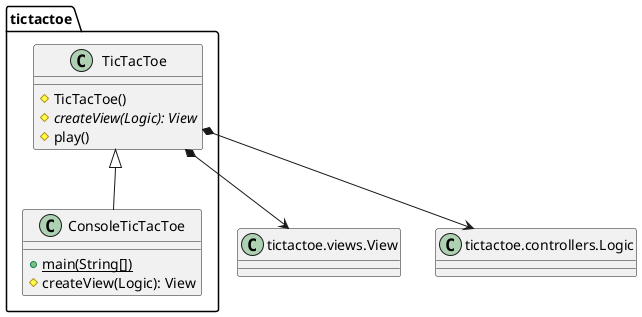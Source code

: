 @startuml paqueteTicTacToe
class View as "tictactoe.views.View" {}
class Logic as "tictactoe.controllers.Logic" {}

class tictactoe.TicTacToe{
  # TicTacToe()
  # {abstract} createView(Logic): View
  # play()
}
tictactoe.TicTacToe *-down-> View
tictactoe.TicTacToe *-down-> Logic

class tictactoe.ConsoleTicTacToe{
  + {static} main(String[])
  # createView(Logic): View
}
tictactoe.TicTacToe <|-down- tictactoe.ConsoleTicTacToe

@enduml

@startuml paqueteTicTacToeViews
enum Error as "tictactoe.types.Error" {}
class Console as "usantatecla.utils.Console" {}

class tictactoe.views.ErrorView{
  + {static} MESSAGES: String[]
  # error: Error
  + ErrorView(Error)
}
tictactoe.views.ErrorView *-down-> Error

enum tictactoe.views.Message{
  + TITTLE
  + NUMBER_PLAYERS
  + SEPARATOR
  + VERTICAL_LINE_LEFT
  + VERTICAL_LINE_CENTERED
  + VERTICAL_LINE_RIGHT
  + ENTER_COORDINATE_TO_PUT
  + ENTER_COORDINATE_TO_REMOVE
  + COORDINATE_TO_PUT
  + COORDINATE_TO_REMOVE
  + COORDINATE_TO_MOVE
  + PLAYER_WIN
  + RESUME
  - message: String
  - Message(String)
  + getMessage(): String
  + write()
  + writeln()
  + toString(): String
}

tictactoe.views.Message .down.> Console

abstract class tictactoe.views.View {
  + interact()
  # {abstract} start()
  # {abstract} play()
  # {abstract} isResumed(): boolean
}

@enduml

@startuml paqueteTicTacToeViewsConsole
abstract class View as "tictactoe.views.\nView" {}
class Coordinate as "tictactoe.models.\nCoordinate" {}
class Error as "tictactoe.types.\nError" {}
class Token as "tictactoe.types.\nToken" {}
class Message as "tictactoe.views.\nMessage" {}
class ErrorView as "tictactoe.views.\nErrorView" {}
class Logic as "tictactoe.controllers.\nLogic" {}
class Console as "usantatecla.utils.\nConsole" {}
class YesNoDialog as "usantatecla.utils.\nYesNoDialog" {}
class LimitedIntDialog as "usantatecla.utils.\nLimitedIntDialog" {}

class tictactoe.views.console.ConsoleView{
  + ConsoleView(Logic)
  # start()
  # play()
  # isResumed(): boolean
}
tictactoe.views.console.ConsoleView *-up-|> View
tictactoe.views.console.ConsoleView *-down-> tictactoe.views.console.StartView
tictactoe.views.console.ConsoleView *-down-> tictactoe.views.console.PlayView
tictactoe.views.console.ConsoleView *-down-> tictactoe.views.console.ResumeView

class tictactoe.views.console.SubView {
  # logic: Logic
  ~ SubView(Logic)
}
tictactoe.views.console.SubView *-down-> Logic

class tictactoe.views.console.StartView {
  ~ StartView(Logic)
  ~ interact(): void
}
tictactoe.views.console.StartView -up-|> tictactoe.views.console.SubView
tictactoe.views.console.StartView .down.> tictactoe.views.console.GameView
tictactoe.views.console.StartView .down.> Message
tictactoe.views.console.StartView .down.> LimitedIntDialog

class tictactoe.views.console.PlayView {
  ~ PlayView(Logic)
  ~ interact()
  - put()
  - move()
}
tictactoe.views.console.PlayView -up-|> tictactoe.views.console.SubView
tictactoe.views.console.PlayView .down.> tictactoe.views.console.GameView
tictactoe.views.console.PlayView .down.> tictactoe.views.console.TokenView
tictactoe.views.console.PlayView .down.> tictactoe.views.console.CoordinateView
tictactoe.views.console.PlayView .down.> tictactoe.views.console.ErrorView
tictactoe.views.console.PlayView .down.> Coordinate
tictactoe.views.console.PlayView .down.> Message
tictactoe.views.console.PlayView .down.> Error

class  tictactoe.views.console.ResumeView {
  + ResumeView(Logic)
  ~ interact(): boolean
}
tictactoe.views.console.ResumeView -up-|> tictactoe.views.console.SubView
tictactoe.views.console.ResumeView .down.> Message
tictactoe.views.console.ResumeView .down.> YesNoDialog

class tictactoe.views.console.CoordinateView {
  + read(String): Coordinate
}
tictactoe.views.console.CoordinateView .down.> tictactoe.views.console.ErrorView
tictactoe.views.console.CoordinateView .down.> Console
tictactoe.views.console.CoordinateView .down.> Error
tictactoe.views.console.CoordinateView .down.> Coordinate

class tictactoe.views.console.ErrorView {
  ~ ErrorView(Error)
  ~ writeln()
}
tictactoe.views.console.ErrorView .down.> Error
tictactoe.views.console.ErrorView .down.> Console
ErrorView <|-down- tictactoe.views.console.ErrorView

class tictactoe.views.console.GameView {
  ~ GameView(Logic)
  ~ write()
}
tictactoe.views.console.GameView *-down-> Logic
tictactoe.views.console.GameView .down.> tictactoe.views.console.TokenView
tictactoe.views.console.GameView .down.> Coordinate
tictactoe.views.console.GameView .down.> Message

class tictactoe.views.console.TokenView {
  + {static} SYMBOLS: char[]
  ~ TokenView(Token)
  ~ write()
}
tictactoe.views.console.StartView *-down-> Token
tictactoe.views.console.StartView .down.> Console

@enduml

@startuml paqueteTicTacToeViewsGraphics

abstract class View as "usantatecla.views.\nView"

class tictactoe.views.graphics.GraphicsView {
  + GraphicsView(Logic)
  # start()
  # play()
  # isResumed(): boolean
}
tictactoe.views.graphics.GraphicsView -up-|> View

@enduml

@startuml paqueteTicTacToeModels
class ClosedInterval as "usantatecla.utils.\nClosedInterval" {}
class ConcreteCoordinate as "usantatecla.utils.\nConcreteCoordinate" {}
class Direction as "usantatecla.utils.\nDirection" {}
class Error as "tictactoe.types.Error" {}

class  tictactoe.models.Board{
+ Board()
~ reset()
~ getToken(Coordinate): Token
~ boolean isCompleted()
~ put(Coordinate, Token)
~ move(Coordinate, Coordinate)
- remove(Coordinate)
~ isOccupied(Coordinate, Token): boolean
~ isEmpty(Coordinate): boolean
~ isTicTacToe(Token): boolean
- getCoordinates(Token): List<Coordinate>
}

tictactoe.models.Board *-down-> "*" tictactoe.models.Token
tictactoe.models.Board .down.> tictactoe.models.Coordinate
tictactoe.models.Board .down.> Direction

class  tictactoe.models.Coordinate{
- {static} NULL_COORDINATE: Coordinate
+ {static} DIMENSION: int
- {static} LIMITS: ClosedInterval
+ Coordinate()
+ Coordinate(int, int)
+ isNull(): boolean
+ isValid(): Error
+ getDirection(Coordinate): Direction
- inInverseDiagonal(): boolean
+ random()
+ equals(Object): boolean
}
ConcreteCoordinate <|-down- tictactoe.models.Coordinate
tictactoe.models.Coordinate .down.> Error
tictactoe.models.Coordinate .down.> Direction
tictactoe.models.Coordinate .down.> ClosedInterval

class  tictactoe.models.Game{
+ Game()
+ reset()
+ setUsers(int)
+ isBoardComplete(): boolean
+ isUser(): boolean
+ put(Coordinate): Error
+ move(Coordinate, Coordinate): Error
+ next(Error)
+ isTicTacToe(): boolean
+ getToken(Coordinate): Token
+ getToken(): Token
+ getMaxPlayers(): int
}
tictactoe.models.Game *-down-> tictactoe.models.Board
tictactoe.models.Game *-down-> tictactoe.models.Turn
tictactoe.models.Game .down.> tictactoe.models.Coordinate
tictactoe.models.Game .down.> Error

class  tictactoe.models.Player{
~ Player(Token, Board)
~ put(Coordinate): Error
~ move(Coordinate, Coordinate): Error
~ getToken(): Token
}
tictactoe.models.Player *-down-> tictactoe.models.Token
tictactoe.models.Player *-down-> tictactoe.models.Board
tictactoe.models.Player .down.> tictactoe.models.Coordinate
tictactoe.models.Player .down.> Error

enum  tictactoe.models.Token{
+ X
+ O
+ NULL
+ isNull(): boolean
+ {static} get(int): Token
}

tictactoe.models.Token .down.> ClosedInterval

class  tictactoe.models.Turn{
+ {static} NUM_PLAYERS: int
- active: int
- users: int
~ Turn(Board)
~ setUsers(int)
~ next()
~ isUser(): boolean
~ put(Coordinate): Error
~ getPlayer(): Player
~ move(Coordinate, Coordinate): Error
~ getToken(): Token
}

tictactoe.models.Turn *-down-> "*" tictactoe.models.Player
tictactoe.models.Turn *-down-> tictactoe.models.Board
tictactoe.models.Turn .down.-> tictactoe.models.Token
tictactoe.models.Turn .down.-> tictactoe.models.Coordinate
tictactoe.models.Turn .down.-> Error
@enduml

@startuml paqueteTypes

enum  tictactoe.types.Error{
+ NOT_EMPTY
+ NOT_OWNER
+ SAME_COORDINATES
+ NOT_VALID
+ NULL_ERROR
+ isNull(): boolean
}
@enduml

@startuml paqueteTicTacToeControllers
class Game as "tictactoe.models.\nGame" {}
class Coordinate as "tictactoe.models.\nCoordinate" {}
class Error as "tictactoe.types.\nError" {}
class Token as "tictactoe.models.\nToken" {}

class  tictactoe.controllers.Controller{
~ Controller(Game)
+ getToken(Coordinate): Token
}
tictactoe.controllers.Controller *-down-> Game

class  tictactoe.controllers.PlayController{
+ PlayController(Game)
+ isBoardComplete(): boolean
+ isTicTacToe(): boolean
+ getToken(): Token
+ isUser(): boolean
+ put(Coordinate): Error
+ move(Coordinate,Coordinate): Error
}
tictactoe.controllers.Controller <|-down- tictactoe.controllers.PlayController
tictactoe.controllers.PlayController .down.> Coordinate
tictactoe.controllers.PlayController .down.> Error
tictactoe.controllers.PlayController .down.> Game
tictactoe.controllers.PlayController .down.> Token

class  tictactoe.controllers.ResumeController{
+ ResumeController(Game)
+ resume()
}
tictactoe.controllers.Controller <|-down- tictactoe.controllers.ResumeController
tictactoe.controllers.ResumeController .down.> Game

class  tictactoe.controllers.StartController{
+ StartController(Game)
+ setUsers(int)
+ getMaxPlayers(): int
}
tictactoe.controllers.Controller <|-down- tictactoe.controllers.StartController
tictactoe.controllers.StartController .down.> Game
@enduml

@startuml paqueteUtils

class BufferedReader as "java.io.BufferedReader"{}

class  usantatecla.utils.ClosedInterval{
- min: int
- max: int
+ ClosedInterval(int,int)
+ isIncluded(int): boolean
+ toString(): String
}

class usantatecla.utils.ConcreteCoordinate{
# row: int
# column: int
- {static} ROW: String
- {static} COLUMN: String
# ConcreteCoordinate()
# ConcreteCoordinate(int,int)
+ isNull(): boolean
+ getDirection(Coordinate): Direction
+ inHorizontal(Coordinate): boolean
+ inVertical(Coordinate): boolean
+ inMainDiagonal(): boolean
# read(String)
+ getRow(): int
+ getColumn(): int
+ hashCode(): int
+ equals(Object): boolean
+ toString(): String
}

usantatecla.utils.Coordinate <|-down- usantatecla.utils.ConcreteCoordinate
usantatecla.utils.ConcreteCoordinate .down.> usantatecla.utils.Direction
usantatecla.utils.ConcreteCoordinate .down.> usantatecla.utils.Console


class usantatecla.utils.Console{
- {static} console: Console
+ {static} instance(): Console
- readString(String): String
+ readString(): String
+ readInt(String): int
~ readChar(String): char
+ writeln()
+ write(String)
+ write(int)
+ writeln(String)
+ writeln(int)
+ write(char)
- writeError(String)
}
usantatecla.utils.Console *-down-> BufferedReader

interface usantatecla.utils.Coordinate{
~ isNull(): boolean
~ getDirection(Coordinate): Direction
~ inHorizontal(Coordinate): boolean
~ inVertical(Coordinate): boolean
~ inMainDiagonal(): boolean
}
usantatecla.utils.Coordinate .down.> usantatecla.utils.Direction

enum usantatecla.utils.Direction{
  VERTICAL
  HORIZONTAL
  MAIN_DIAGONAL
  INVERSE_DIAGONAL
  NULL
}

class usantatecla.utils.LimitedIntDialog{
- LIMITS: ClosedInterval
- {static} ERROR_MESSAGE: String
+ LimitedIntDialog(int,int)
+ read(String): int
}

usantatecla.utils.LimitedIntDialog *-down-> usantatecla.utils.ClosedInterval
usantatecla.utils.LimitedIntDialog .down.> usantatecla.utils.Console

class usantatecla.utils.NullCoordinate{
- {static} instance: NullCoordinate
+ {static} instance(): Coordinate
+ isNull(): boolean
+ getDirection(Coordinate): Direction
+ inHorizontal(Coordinate): boolean
+ inVertical(Coordinate): boolean
+ inMainDiagonal(): boolean
+ hashCode(): int
+ equals(Object): boolean
+ toString(): String
}
usantatecla.utils.Coordinate <|-down- usantatecla.utils.NullCoordinate
usantatecla.utils.NullCoordinate .down.> usantatecla.utils.Direction

class usantatecla.utils.YesNoDialog{
- {static} AFIRMATIVE: char
- {static} NEGATIVE: char
- {static} SUFFIX: String
- {static} MESSAGE: String
- answer: char
+ read(String): boolean
- isAffirmative(): boolean
- getAnswer(): char
- isNegative(): boolean
}
usantatecla.utils.YesNoDialog .down.> usantatecla.utils.Console
@enduml
